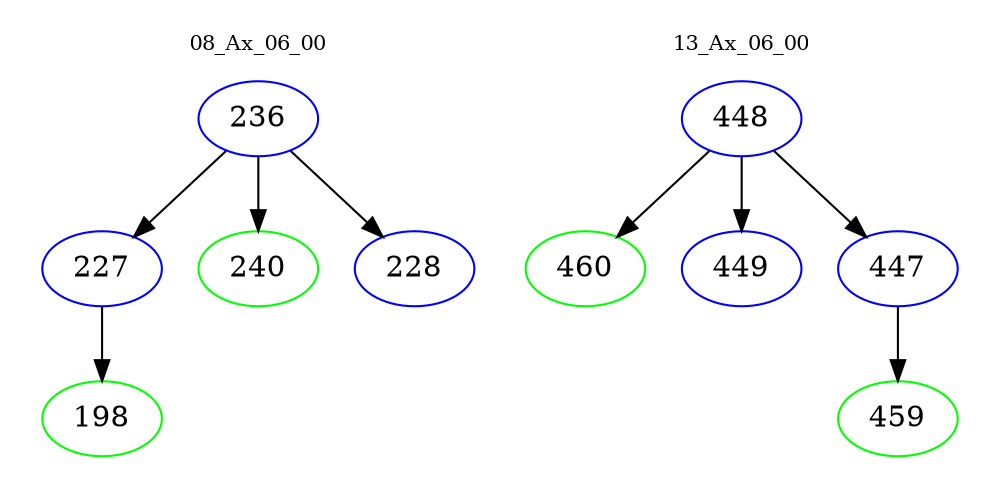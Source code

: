 digraph{
subgraph cluster_0 {
color = white
label = "08_Ax_06_00";
fontsize=10;
T0_236 [label="236", color="blue"]
T0_236 -> T0_227 [color="black"]
T0_227 [label="227", color="blue"]
T0_227 -> T0_198 [color="black"]
T0_198 [label="198", color="green"]
T0_236 -> T0_240 [color="black"]
T0_240 [label="240", color="green"]
T0_236 -> T0_228 [color="black"]
T0_228 [label="228", color="blue"]
}
subgraph cluster_1 {
color = white
label = "13_Ax_06_00";
fontsize=10;
T1_448 [label="448", color="blue"]
T1_448 -> T1_460 [color="black"]
T1_460 [label="460", color="green"]
T1_448 -> T1_449 [color="black"]
T1_449 [label="449", color="blue"]
T1_448 -> T1_447 [color="black"]
T1_447 [label="447", color="blue"]
T1_447 -> T1_459 [color="black"]
T1_459 [label="459", color="green"]
}
}
